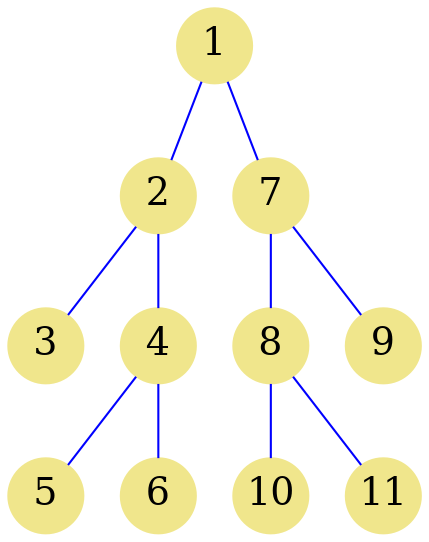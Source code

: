 graph "graph.dot" {

   size="6.0,7.0";

node [shape=circle,fixedsize=true,style=filled,
      color="khaki",fontcolor="black",fontsize=18];

   1  [label="1", pos="0.498735,0.528898"];
   2  [label="2", pos="0.693346,0.551875"];
   3  [label="3", pos="0.722926,0.668932"];
   4  [label="4", pos="0.875901,0.517481"];
   5  [label="5", pos="1.000000,0.569536"];
   6  [label="6", pos="0.973200,0.427030"];
   7  [label="7", pos="0.303735,0.511125"];
   8  [label="8", pos="0.132131,0.439673"];
   9  [label="9", pos="0.250494,0.619520"];
  10  [label="10", pos="0.000000,0.464937"];
  11  [label="11", pos="0.055705,0.331068"];

edge [color="blue"];

   1  --   2;
   1  --   7;
   2  --   3;
   2  --   4;
   4  --   5;
   4  --   6;
   7  --   8;
   7  --   9;
   8  --  10;
   8  --  11;

}
